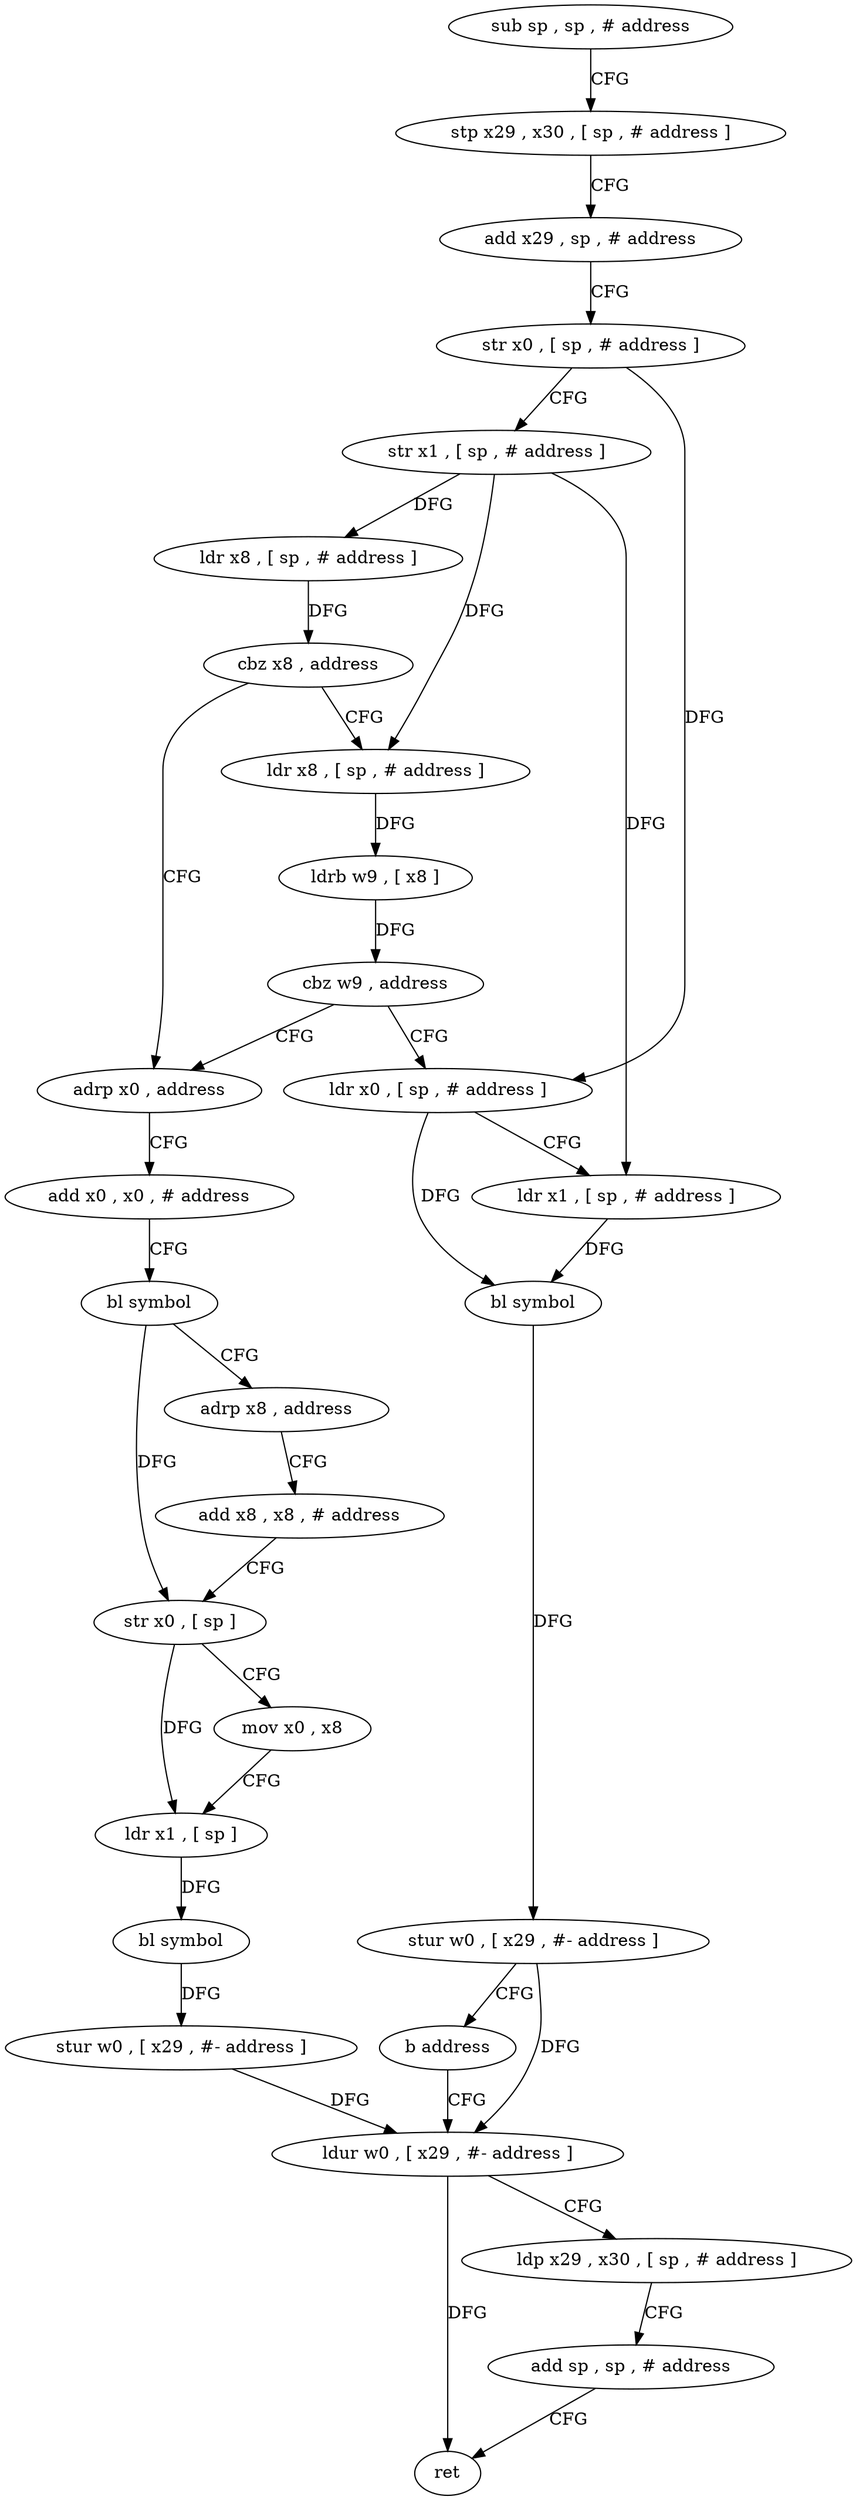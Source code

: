 digraph "func" {
"4251892" [label = "sub sp , sp , # address" ]
"4251896" [label = "stp x29 , x30 , [ sp , # address ]" ]
"4251900" [label = "add x29 , sp , # address" ]
"4251904" [label = "str x0 , [ sp , # address ]" ]
"4251908" [label = "str x1 , [ sp , # address ]" ]
"4251912" [label = "ldr x8 , [ sp , # address ]" ]
"4251916" [label = "cbz x8 , address" ]
"4251952" [label = "adrp x0 , address" ]
"4251920" [label = "ldr x8 , [ sp , # address ]" ]
"4251956" [label = "add x0 , x0 , # address" ]
"4251960" [label = "bl symbol" ]
"4251964" [label = "adrp x8 , address" ]
"4251968" [label = "add x8 , x8 , # address" ]
"4251972" [label = "str x0 , [ sp ]" ]
"4251976" [label = "mov x0 , x8" ]
"4251980" [label = "ldr x1 , [ sp ]" ]
"4251984" [label = "bl symbol" ]
"4251988" [label = "stur w0 , [ x29 , #- address ]" ]
"4251992" [label = "ldur w0 , [ x29 , #- address ]" ]
"4251924" [label = "ldrb w9 , [ x8 ]" ]
"4251928" [label = "cbz w9 , address" ]
"4251932" [label = "ldr x0 , [ sp , # address ]" ]
"4251936" [label = "ldr x1 , [ sp , # address ]" ]
"4251940" [label = "bl symbol" ]
"4251944" [label = "stur w0 , [ x29 , #- address ]" ]
"4251948" [label = "b address" ]
"4251996" [label = "ldp x29 , x30 , [ sp , # address ]" ]
"4252000" [label = "add sp , sp , # address" ]
"4252004" [label = "ret" ]
"4251892" -> "4251896" [ label = "CFG" ]
"4251896" -> "4251900" [ label = "CFG" ]
"4251900" -> "4251904" [ label = "CFG" ]
"4251904" -> "4251908" [ label = "CFG" ]
"4251904" -> "4251932" [ label = "DFG" ]
"4251908" -> "4251912" [ label = "DFG" ]
"4251908" -> "4251920" [ label = "DFG" ]
"4251908" -> "4251936" [ label = "DFG" ]
"4251912" -> "4251916" [ label = "DFG" ]
"4251916" -> "4251952" [ label = "CFG" ]
"4251916" -> "4251920" [ label = "CFG" ]
"4251952" -> "4251956" [ label = "CFG" ]
"4251920" -> "4251924" [ label = "DFG" ]
"4251956" -> "4251960" [ label = "CFG" ]
"4251960" -> "4251964" [ label = "CFG" ]
"4251960" -> "4251972" [ label = "DFG" ]
"4251964" -> "4251968" [ label = "CFG" ]
"4251968" -> "4251972" [ label = "CFG" ]
"4251972" -> "4251976" [ label = "CFG" ]
"4251972" -> "4251980" [ label = "DFG" ]
"4251976" -> "4251980" [ label = "CFG" ]
"4251980" -> "4251984" [ label = "DFG" ]
"4251984" -> "4251988" [ label = "DFG" ]
"4251988" -> "4251992" [ label = "DFG" ]
"4251992" -> "4251996" [ label = "CFG" ]
"4251992" -> "4252004" [ label = "DFG" ]
"4251924" -> "4251928" [ label = "DFG" ]
"4251928" -> "4251952" [ label = "CFG" ]
"4251928" -> "4251932" [ label = "CFG" ]
"4251932" -> "4251936" [ label = "CFG" ]
"4251932" -> "4251940" [ label = "DFG" ]
"4251936" -> "4251940" [ label = "DFG" ]
"4251940" -> "4251944" [ label = "DFG" ]
"4251944" -> "4251948" [ label = "CFG" ]
"4251944" -> "4251992" [ label = "DFG" ]
"4251948" -> "4251992" [ label = "CFG" ]
"4251996" -> "4252000" [ label = "CFG" ]
"4252000" -> "4252004" [ label = "CFG" ]
}
